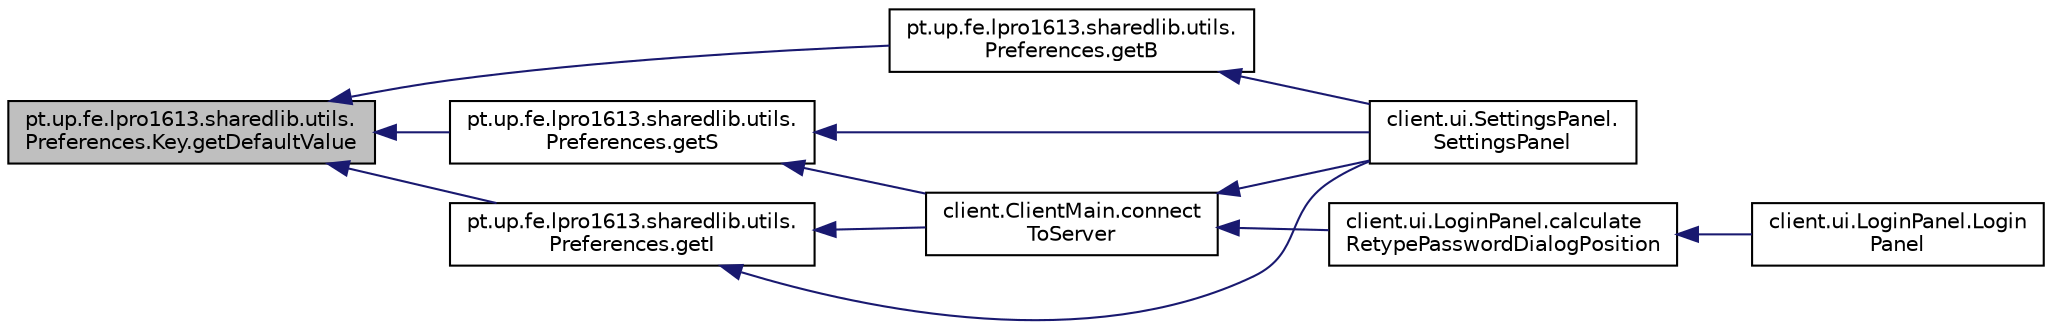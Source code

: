 digraph "pt.up.fe.lpro1613.sharedlib.utils.Preferences.Key.getDefaultValue"
{
  edge [fontname="Helvetica",fontsize="10",labelfontname="Helvetica",labelfontsize="10"];
  node [fontname="Helvetica",fontsize="10",shape=record];
  rankdir="LR";
  Node1 [label="pt.up.fe.lpro1613.sharedlib.utils.\lPreferences.Key.getDefaultValue",height=0.2,width=0.4,color="black", fillcolor="grey75", style="filled", fontcolor="black"];
  Node1 -> Node2 [dir="back",color="midnightblue",fontsize="10",style="solid",fontname="Helvetica"];
  Node2 [label="pt.up.fe.lpro1613.sharedlib.utils.\lPreferences.getB",height=0.2,width=0.4,color="black", fillcolor="white", style="filled",URL="$classpt_1_1up_1_1fe_1_1lpro1613_1_1sharedlib_1_1utils_1_1_preferences.html#ad42ac07907c3bb6066925a1de8706007"];
  Node2 -> Node3 [dir="back",color="midnightblue",fontsize="10",style="solid",fontname="Helvetica"];
  Node3 [label="client.ui.SettingsPanel.\lSettingsPanel",height=0.2,width=0.4,color="black", fillcolor="white", style="filled",URL="$classclient_1_1ui_1_1_settings_panel.html#a95dfa76100b4d18863cd0b572c631ebf"];
  Node1 -> Node4 [dir="back",color="midnightblue",fontsize="10",style="solid",fontname="Helvetica"];
  Node4 [label="pt.up.fe.lpro1613.sharedlib.utils.\lPreferences.getI",height=0.2,width=0.4,color="black", fillcolor="white", style="filled",URL="$classpt_1_1up_1_1fe_1_1lpro1613_1_1sharedlib_1_1utils_1_1_preferences.html#a6b5169368a838aca6c6880826294aea7"];
  Node4 -> Node5 [dir="back",color="midnightblue",fontsize="10",style="solid",fontname="Helvetica"];
  Node5 [label="client.ClientMain.connect\lToServer",height=0.2,width=0.4,color="black", fillcolor="white", style="filled",URL="$classclient_1_1_client_main.html#aecd59c193bdb0536d649be78f72149b0"];
  Node5 -> Node6 [dir="back",color="midnightblue",fontsize="10",style="solid",fontname="Helvetica"];
  Node6 [label="client.ui.LoginPanel.calculate\lRetypePasswordDialogPosition",height=0.2,width=0.4,color="black", fillcolor="white", style="filled",URL="$classclient_1_1ui_1_1_login_panel.html#a9726aa2bc3416aa22ad43d2b4b9eed70"];
  Node6 -> Node7 [dir="back",color="midnightblue",fontsize="10",style="solid",fontname="Helvetica"];
  Node7 [label="client.ui.LoginPanel.Login\lPanel",height=0.2,width=0.4,color="black", fillcolor="white", style="filled",URL="$classclient_1_1ui_1_1_login_panel.html#a697f38b937f048e562c634c713d90885"];
  Node5 -> Node3 [dir="back",color="midnightblue",fontsize="10",style="solid",fontname="Helvetica"];
  Node4 -> Node3 [dir="back",color="midnightblue",fontsize="10",style="solid",fontname="Helvetica"];
  Node1 -> Node8 [dir="back",color="midnightblue",fontsize="10",style="solid",fontname="Helvetica"];
  Node8 [label="pt.up.fe.lpro1613.sharedlib.utils.\lPreferences.getS",height=0.2,width=0.4,color="black", fillcolor="white", style="filled",URL="$classpt_1_1up_1_1fe_1_1lpro1613_1_1sharedlib_1_1utils_1_1_preferences.html#aada2e7f8fe94b6a7ef78cfb30637b982"];
  Node8 -> Node5 [dir="back",color="midnightblue",fontsize="10",style="solid",fontname="Helvetica"];
  Node8 -> Node3 [dir="back",color="midnightblue",fontsize="10",style="solid",fontname="Helvetica"];
}
